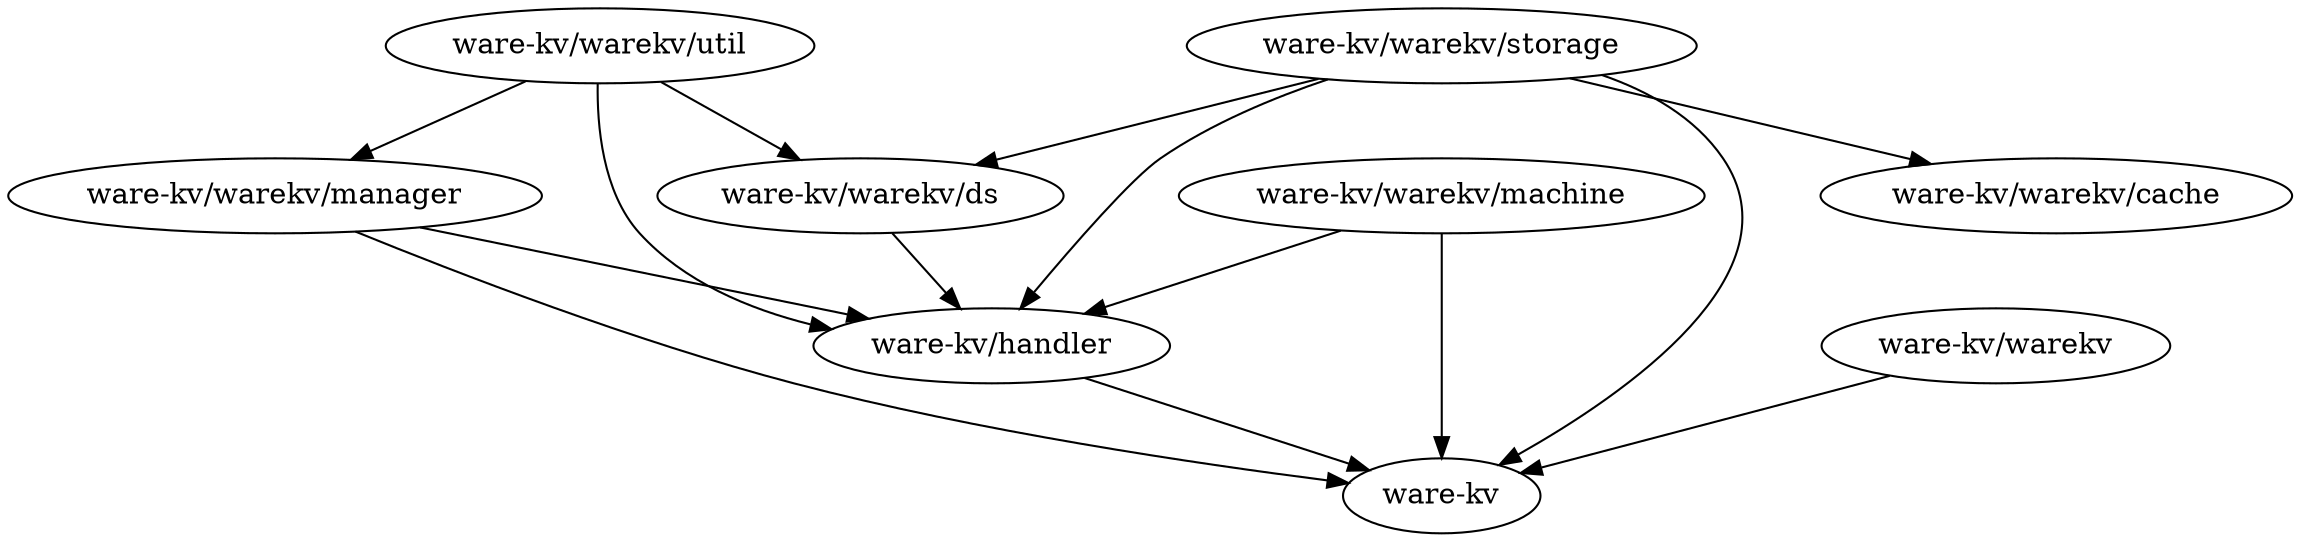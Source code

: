 digraph G {
	"ware-kv/warekv/util" -> "ware-kv/warekv/manager"
	"ware-kv/warekv/machine" -> "ware-kv"
	"ware-kv/warekv/storage" -> "ware-kv"
	"ware-kv/warekv/storage" -> "ware-kv/warekv/ds"
	"ware-kv/warekv/util" -> "ware-kv/handler"
	"ware-kv/warekv/storage" -> "ware-kv/warekv/cache"
	"ware-kv/warekv/storage" -> "ware-kv/handler"
	"ware-kv/warekv/machine" -> "ware-kv/handler"
	"ware-kv/warekv/manager" -> "ware-kv/handler"
	"ware-kv/warekv/util" -> "ware-kv/warekv/ds"
	"ware-kv/warekv/ds" -> "ware-kv/handler"
	"ware-kv/handler" -> "ware-kv"
	"ware-kv/warekv" -> "ware-kv"
	"ware-kv/warekv/manager" -> "ware-kv"
}
